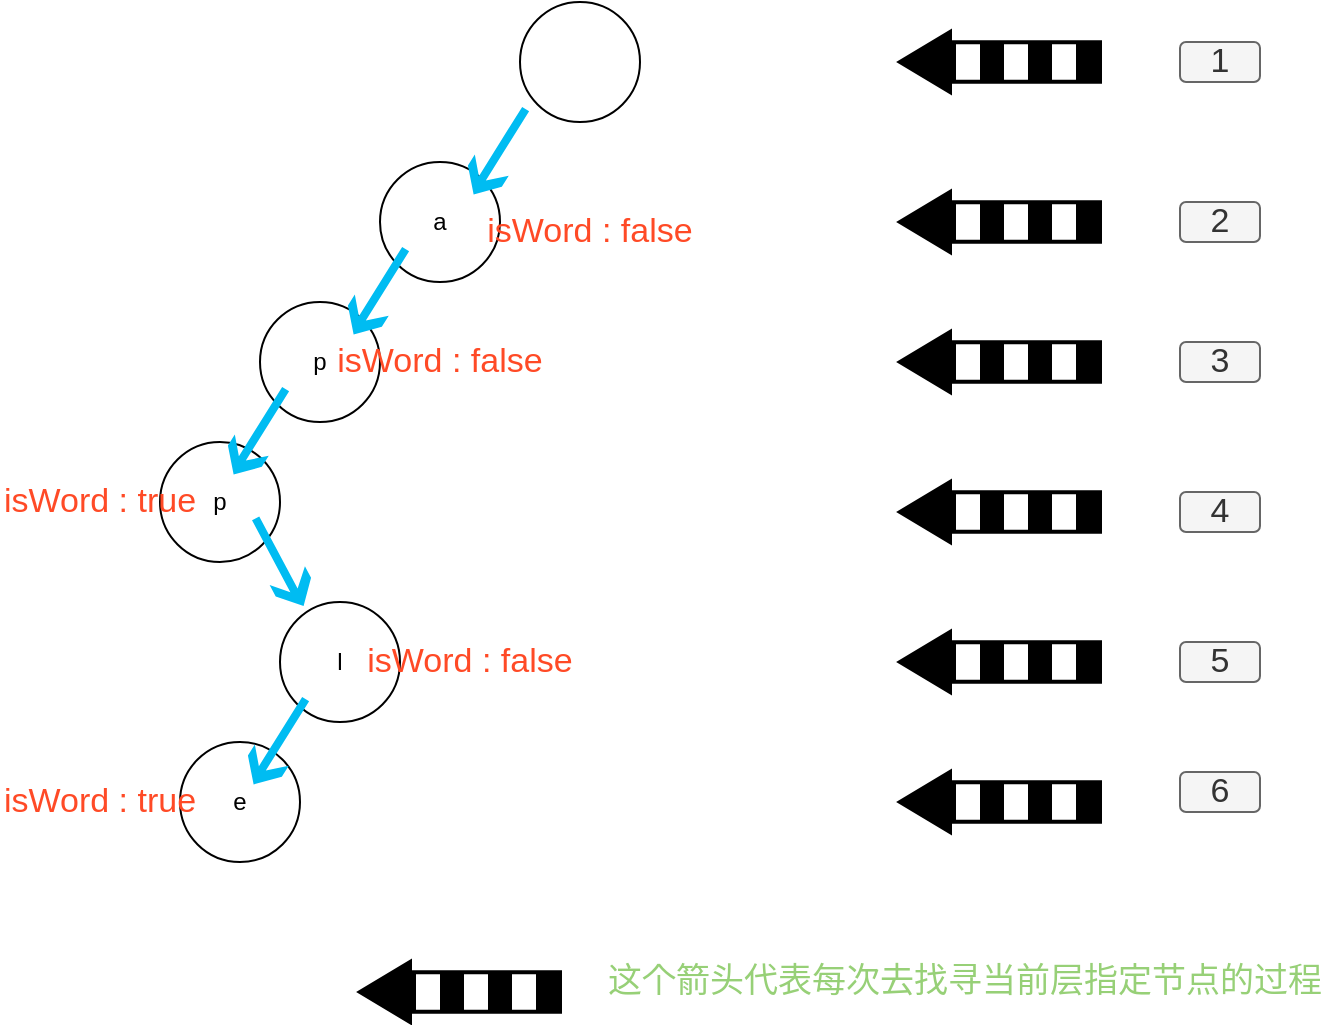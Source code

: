 <mxfile version="10.6.3" type="device"><diagram id="tn9JAYlXwyHzK-nR11YM" name="第 1 页"><mxGraphModel dx="1398" dy="844" grid="1" gridSize="10" guides="1" tooltips="1" connect="1" arrows="1" fold="1" page="1" pageScale="1" pageWidth="827" pageHeight="1169" math="0" shadow="0"><root><mxCell id="0"/><mxCell id="1" parent="0"/><mxCell id="7Twq6mT3O14HSgFS0kOp-1" value="" style="ellipse;whiteSpace=wrap;html=1;aspect=fixed;" vertex="1" parent="1"><mxGeometry x="280" y="50" width="60" height="60" as="geometry"/></mxCell><mxCell id="7Twq6mT3O14HSgFS0kOp-2" value="a" style="ellipse;whiteSpace=wrap;html=1;aspect=fixed;" vertex="1" parent="1"><mxGeometry x="210" y="130" width="60" height="60" as="geometry"/></mxCell><mxCell id="7Twq6mT3O14HSgFS0kOp-3" value="p" style="ellipse;whiteSpace=wrap;html=1;aspect=fixed;" vertex="1" parent="1"><mxGeometry x="150" y="200" width="60" height="60" as="geometry"/></mxCell><mxCell id="7Twq6mT3O14HSgFS0kOp-4" value="p" style="ellipse;whiteSpace=wrap;html=1;aspect=fixed;" vertex="1" parent="1"><mxGeometry x="100" y="270" width="60" height="60" as="geometry"/></mxCell><mxCell id="7Twq6mT3O14HSgFS0kOp-5" value="l" style="ellipse;whiteSpace=wrap;html=1;aspect=fixed;" vertex="1" parent="1"><mxGeometry x="160" y="350" width="60" height="60" as="geometry"/></mxCell><mxCell id="7Twq6mT3O14HSgFS0kOp-6" value="e" style="ellipse;whiteSpace=wrap;html=1;aspect=fixed;" vertex="1" parent="1"><mxGeometry x="110" y="420" width="60" height="60" as="geometry"/></mxCell><mxCell id="7Twq6mT3O14HSgFS0kOp-7" value="" style="shadow=0;dashed=0;html=1;strokeColor=none;labelPosition=center;verticalLabelPosition=bottom;verticalAlign=top;align=center;shape=mxgraph.mscae.deprecated.poster_arrow;fillColor=#00BCF2;rotation=32;" vertex="1" parent="1"><mxGeometry x="260" y="100" width="20" height="50" as="geometry"/></mxCell><mxCell id="7Twq6mT3O14HSgFS0kOp-9" value="" style="shadow=0;dashed=0;html=1;strokeColor=none;labelPosition=center;verticalLabelPosition=bottom;verticalAlign=top;align=center;shape=mxgraph.mscae.deprecated.poster_arrow;fillColor=#00BCF2;rotation=32;" vertex="1" parent="1"><mxGeometry x="200" y="170" width="20" height="50" as="geometry"/></mxCell><mxCell id="7Twq6mT3O14HSgFS0kOp-10" value="" style="shadow=0;dashed=0;html=1;strokeColor=none;labelPosition=center;verticalLabelPosition=bottom;verticalAlign=top;align=center;shape=mxgraph.mscae.deprecated.poster_arrow;fillColor=#00BCF2;rotation=32;" vertex="1" parent="1"><mxGeometry x="140" y="240" width="20" height="50" as="geometry"/></mxCell><mxCell id="7Twq6mT3O14HSgFS0kOp-12" value="" style="shadow=0;dashed=0;html=1;strokeColor=none;labelPosition=center;verticalLabelPosition=bottom;verticalAlign=top;align=center;shape=mxgraph.mscae.deprecated.poster_arrow;fillColor=#00BCF2;rotation=332;" vertex="1" parent="1"><mxGeometry x="150" y="305" width="20" height="50" as="geometry"/></mxCell><mxCell id="7Twq6mT3O14HSgFS0kOp-13" value="" style="shadow=0;dashed=0;html=1;strokeColor=none;labelPosition=center;verticalLabelPosition=bottom;verticalAlign=top;align=center;shape=mxgraph.mscae.deprecated.poster_arrow;fillColor=#00BCF2;rotation=32;" vertex="1" parent="1"><mxGeometry x="150" y="395" width="20" height="50" as="geometry"/></mxCell><mxCell id="7Twq6mT3O14HSgFS0kOp-14" value="isWord : true" style="text;html=1;align=center;verticalAlign=middle;whiteSpace=wrap;rounded=0;fontColor=#FF4A26;fontSize=17;" vertex="1" parent="1"><mxGeometry x="20" y="275" width="100" height="50" as="geometry"/></mxCell><mxCell id="7Twq6mT3O14HSgFS0kOp-15" value="isWord : true" style="text;html=1;align=center;verticalAlign=middle;whiteSpace=wrap;rounded=0;fontColor=#FF4A26;fontSize=17;" vertex="1" parent="1"><mxGeometry x="20" y="425" width="100" height="50" as="geometry"/></mxCell><mxCell id="7Twq6mT3O14HSgFS0kOp-16" value="isWord : false" style="text;html=1;align=center;verticalAlign=middle;whiteSpace=wrap;rounded=0;fontColor=#FF4A26;fontSize=17;" vertex="1" parent="1"><mxGeometry x="250" y="140" width="130" height="50" as="geometry"/></mxCell><mxCell id="7Twq6mT3O14HSgFS0kOp-17" value="isWord : false" style="text;html=1;align=center;verticalAlign=middle;whiteSpace=wrap;rounded=0;fontColor=#FF4A26;fontSize=17;" vertex="1" parent="1"><mxGeometry x="175" y="205" width="130" height="50" as="geometry"/></mxCell><mxCell id="7Twq6mT3O14HSgFS0kOp-18" value="isWord : false" style="text;html=1;align=center;verticalAlign=middle;whiteSpace=wrap;rounded=0;fontColor=#FF4A26;fontSize=17;" vertex="1" parent="1"><mxGeometry x="190" y="355" width="130" height="50" as="geometry"/></mxCell><mxCell id="7Twq6mT3O14HSgFS0kOp-19" value="" style="verticalLabelPosition=bottom;html=1;verticalAlign=top;strokeWidth=2;shape=mxgraph.lean_mapping.push_arrow;fontSize=17;fontColor=#FF4A26;direction=west;" vertex="1" parent="1"><mxGeometry x="470" y="65" width="100" height="30" as="geometry"/></mxCell><mxCell id="7Twq6mT3O14HSgFS0kOp-20" value="" style="verticalLabelPosition=bottom;html=1;verticalAlign=top;strokeWidth=2;shape=mxgraph.lean_mapping.push_arrow;fontSize=17;fontColor=#FF4A26;direction=west;" vertex="1" parent="1"><mxGeometry x="470" y="145" width="100" height="30" as="geometry"/></mxCell><mxCell id="7Twq6mT3O14HSgFS0kOp-21" value="" style="verticalLabelPosition=bottom;html=1;verticalAlign=top;strokeWidth=2;shape=mxgraph.lean_mapping.push_arrow;fontSize=17;fontColor=#FF4A26;direction=west;" vertex="1" parent="1"><mxGeometry x="470" y="215" width="100" height="30" as="geometry"/></mxCell><mxCell id="7Twq6mT3O14HSgFS0kOp-22" value="" style="verticalLabelPosition=bottom;html=1;verticalAlign=top;strokeWidth=2;shape=mxgraph.lean_mapping.push_arrow;fontSize=17;fontColor=#FF4A26;direction=west;" vertex="1" parent="1"><mxGeometry x="470" y="290" width="100" height="30" as="geometry"/></mxCell><mxCell id="7Twq6mT3O14HSgFS0kOp-23" value="" style="verticalLabelPosition=bottom;html=1;verticalAlign=top;strokeWidth=2;shape=mxgraph.lean_mapping.push_arrow;fontSize=17;fontColor=#FF4A26;direction=west;" vertex="1" parent="1"><mxGeometry x="470" y="365" width="100" height="30" as="geometry"/></mxCell><mxCell id="7Twq6mT3O14HSgFS0kOp-24" value="" style="verticalLabelPosition=bottom;html=1;verticalAlign=top;strokeWidth=2;shape=mxgraph.lean_mapping.push_arrow;fontSize=17;fontColor=#FF4A26;direction=west;" vertex="1" parent="1"><mxGeometry x="470" y="435" width="100" height="30" as="geometry"/></mxCell><mxCell id="7Twq6mT3O14HSgFS0kOp-26" value="1" style="text;html=1;strokeColor=#666666;fillColor=#f5f5f5;align=center;verticalAlign=middle;whiteSpace=wrap;rounded=1;fontSize=17;fontColor=#333333;" vertex="1" parent="1"><mxGeometry x="610" y="70" width="40" height="20" as="geometry"/></mxCell><mxCell id="7Twq6mT3O14HSgFS0kOp-27" value="2" style="text;html=1;strokeColor=#666666;fillColor=#f5f5f5;align=center;verticalAlign=middle;whiteSpace=wrap;rounded=1;fontSize=17;fontColor=#333333;" vertex="1" parent="1"><mxGeometry x="610" y="150" width="40" height="20" as="geometry"/></mxCell><mxCell id="7Twq6mT3O14HSgFS0kOp-28" value="3" style="text;html=1;strokeColor=#666666;fillColor=#f5f5f5;align=center;verticalAlign=middle;whiteSpace=wrap;rounded=1;fontSize=17;fontColor=#333333;" vertex="1" parent="1"><mxGeometry x="610" y="220" width="40" height="20" as="geometry"/></mxCell><mxCell id="7Twq6mT3O14HSgFS0kOp-29" value="4" style="text;html=1;strokeColor=#666666;fillColor=#f5f5f5;align=center;verticalAlign=middle;whiteSpace=wrap;rounded=1;fontSize=17;fontColor=#333333;" vertex="1" parent="1"><mxGeometry x="610" y="295" width="40" height="20" as="geometry"/></mxCell><mxCell id="7Twq6mT3O14HSgFS0kOp-30" value="5" style="text;html=1;strokeColor=#666666;fillColor=#f5f5f5;align=center;verticalAlign=middle;whiteSpace=wrap;rounded=1;fontSize=17;fontColor=#333333;" vertex="1" parent="1"><mxGeometry x="610" y="370" width="40" height="20" as="geometry"/></mxCell><mxCell id="7Twq6mT3O14HSgFS0kOp-31" value="6" style="text;html=1;strokeColor=#666666;fillColor=#f5f5f5;align=center;verticalAlign=middle;whiteSpace=wrap;rounded=1;fontSize=17;fontColor=#333333;" vertex="1" parent="1"><mxGeometry x="610" y="435" width="40" height="20" as="geometry"/></mxCell><mxCell id="7Twq6mT3O14HSgFS0kOp-32" value="" style="verticalLabelPosition=bottom;html=1;verticalAlign=top;strokeWidth=2;shape=mxgraph.lean_mapping.push_arrow;fontSize=17;fontColor=#FF4A26;direction=west;" vertex="1" parent="1"><mxGeometry x="200" y="530" width="100" height="30" as="geometry"/></mxCell><mxCell id="7Twq6mT3O14HSgFS0kOp-33" value="&lt;font color=&quot;#97d077&quot;&gt;这个箭头代表每次去找寻当前层指定节点的过程&lt;/font&gt;" style="text;html=1;align=center;verticalAlign=middle;whiteSpace=wrap;rounded=0;fontSize=17;" vertex="1" parent="1"><mxGeometry x="315" y="530" width="375" height="20" as="geometry"/></mxCell></root></mxGraphModel></diagram></mxfile>